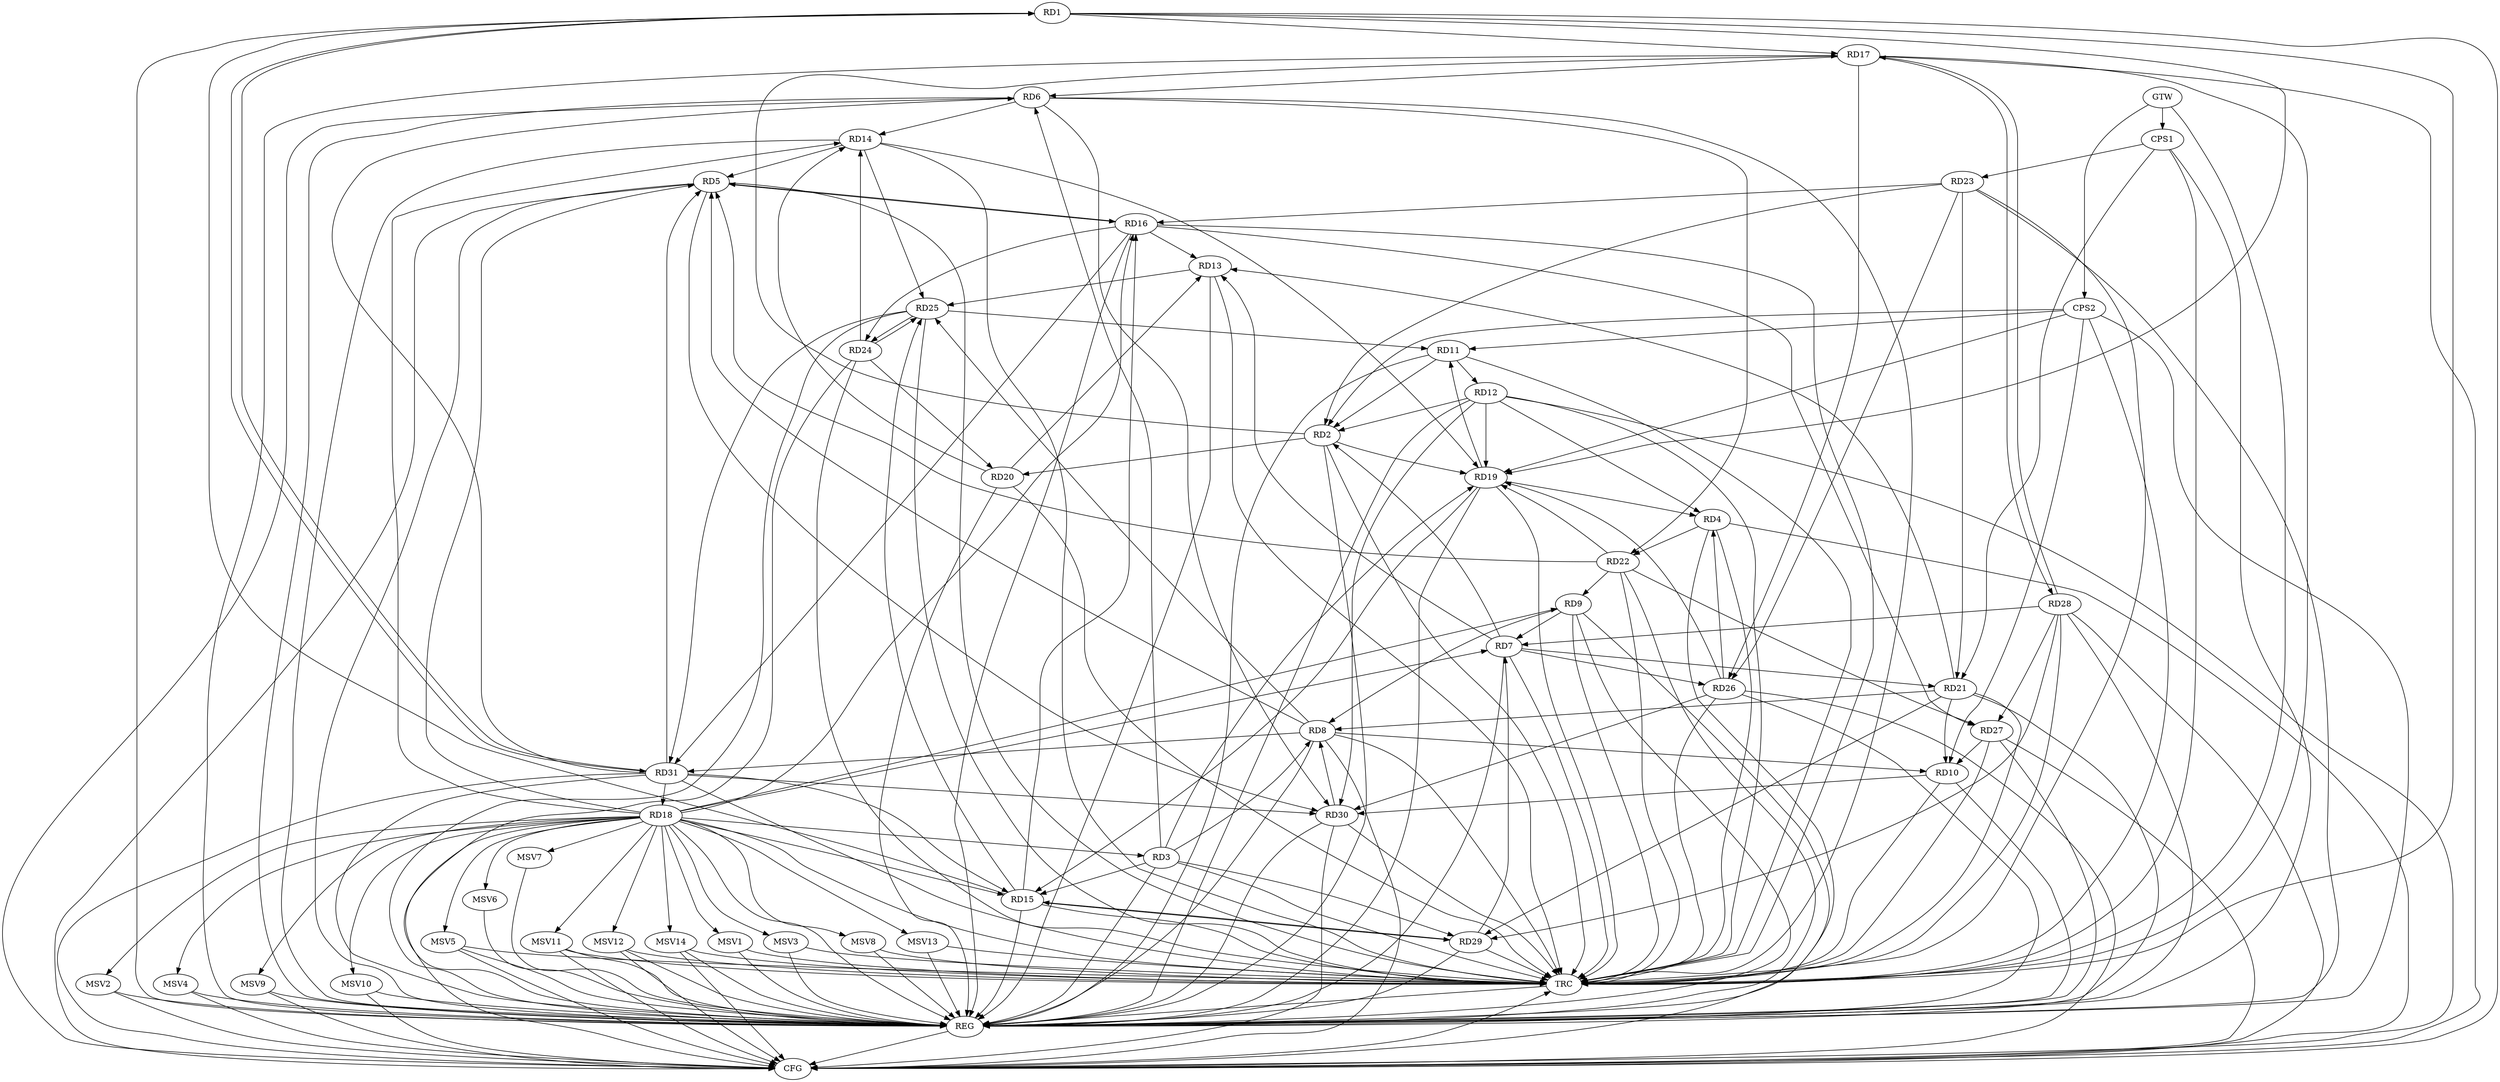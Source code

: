 strict digraph G {
  RD1 [ label="RD1" ];
  RD2 [ label="RD2" ];
  RD3 [ label="RD3" ];
  RD4 [ label="RD4" ];
  RD5 [ label="RD5" ];
  RD6 [ label="RD6" ];
  RD7 [ label="RD7" ];
  RD8 [ label="RD8" ];
  RD9 [ label="RD9" ];
  RD10 [ label="RD10" ];
  RD11 [ label="RD11" ];
  RD12 [ label="RD12" ];
  RD13 [ label="RD13" ];
  RD14 [ label="RD14" ];
  RD15 [ label="RD15" ];
  RD16 [ label="RD16" ];
  RD17 [ label="RD17" ];
  RD18 [ label="RD18" ];
  RD19 [ label="RD19" ];
  RD20 [ label="RD20" ];
  RD21 [ label="RD21" ];
  RD22 [ label="RD22" ];
  RD23 [ label="RD23" ];
  RD24 [ label="RD24" ];
  RD25 [ label="RD25" ];
  RD26 [ label="RD26" ];
  RD27 [ label="RD27" ];
  RD28 [ label="RD28" ];
  RD29 [ label="RD29" ];
  RD30 [ label="RD30" ];
  RD31 [ label="RD31" ];
  CPS1 [ label="CPS1" ];
  CPS2 [ label="CPS2" ];
  GTW [ label="GTW" ];
  REG [ label="REG" ];
  CFG [ label="CFG" ];
  TRC [ label="TRC" ];
  MSV1 [ label="MSV1" ];
  MSV2 [ label="MSV2" ];
  MSV3 [ label="MSV3" ];
  MSV4 [ label="MSV4" ];
  MSV5 [ label="MSV5" ];
  MSV6 [ label="MSV6" ];
  MSV7 [ label="MSV7" ];
  MSV8 [ label="MSV8" ];
  MSV9 [ label="MSV9" ];
  MSV10 [ label="MSV10" ];
  MSV11 [ label="MSV11" ];
  MSV12 [ label="MSV12" ];
  MSV13 [ label="MSV13" ];
  MSV14 [ label="MSV14" ];
  RD15 -> RD1;
  RD1 -> RD17;
  RD1 -> RD19;
  RD1 -> RD31;
  RD31 -> RD1;
  RD7 -> RD2;
  RD11 -> RD2;
  RD12 -> RD2;
  RD2 -> RD17;
  RD2 -> RD19;
  RD2 -> RD20;
  RD23 -> RD2;
  RD3 -> RD6;
  RD3 -> RD8;
  RD3 -> RD15;
  RD18 -> RD3;
  RD3 -> RD19;
  RD3 -> RD29;
  RD12 -> RD4;
  RD19 -> RD4;
  RD4 -> RD22;
  RD26 -> RD4;
  RD8 -> RD5;
  RD14 -> RD5;
  RD5 -> RD16;
  RD16 -> RD5;
  RD18 -> RD5;
  RD22 -> RD5;
  RD5 -> RD30;
  RD31 -> RD5;
  RD6 -> RD14;
  RD17 -> RD6;
  RD6 -> RD22;
  RD6 -> RD30;
  RD31 -> RD6;
  RD9 -> RD7;
  RD7 -> RD13;
  RD18 -> RD7;
  RD7 -> RD21;
  RD7 -> RD26;
  RD28 -> RD7;
  RD29 -> RD7;
  RD9 -> RD8;
  RD8 -> RD10;
  RD21 -> RD8;
  RD8 -> RD25;
  RD30 -> RD8;
  RD8 -> RD31;
  RD18 -> RD9;
  RD22 -> RD9;
  RD21 -> RD10;
  RD27 -> RD10;
  RD10 -> RD30;
  RD11 -> RD12;
  RD19 -> RD11;
  RD25 -> RD11;
  RD12 -> RD19;
  RD12 -> RD30;
  RD16 -> RD13;
  RD20 -> RD13;
  RD21 -> RD13;
  RD13 -> RD25;
  RD18 -> RD14;
  RD14 -> RD19;
  RD20 -> RD14;
  RD24 -> RD14;
  RD14 -> RD25;
  RD15 -> RD16;
  RD18 -> RD15;
  RD19 -> RD15;
  RD15 -> RD25;
  RD15 -> RD29;
  RD29 -> RD15;
  RD31 -> RD15;
  RD18 -> RD16;
  RD23 -> RD16;
  RD16 -> RD24;
  RD16 -> RD27;
  RD16 -> RD31;
  RD17 -> RD26;
  RD17 -> RD28;
  RD28 -> RD17;
  RD31 -> RD18;
  RD22 -> RD19;
  RD26 -> RD19;
  RD24 -> RD20;
  RD23 -> RD21;
  RD21 -> RD29;
  RD22 -> RD27;
  RD23 -> RD26;
  RD24 -> RD25;
  RD25 -> RD24;
  RD25 -> RD31;
  RD26 -> RD30;
  RD28 -> RD27;
  RD28 -> RD29;
  RD31 -> RD30;
  CPS1 -> RD23;
  CPS1 -> RD21;
  CPS2 -> RD11;
  CPS2 -> RD19;
  CPS2 -> RD10;
  CPS2 -> RD2;
  GTW -> CPS1;
  GTW -> CPS2;
  RD1 -> REG;
  RD2 -> REG;
  RD3 -> REG;
  RD4 -> REG;
  RD5 -> REG;
  RD6 -> REG;
  RD7 -> REG;
  RD8 -> REG;
  RD9 -> REG;
  RD10 -> REG;
  RD11 -> REG;
  RD12 -> REG;
  RD13 -> REG;
  RD14 -> REG;
  RD15 -> REG;
  RD16 -> REG;
  RD17 -> REG;
  RD18 -> REG;
  RD19 -> REG;
  RD20 -> REG;
  RD21 -> REG;
  RD22 -> REG;
  RD23 -> REG;
  RD24 -> REG;
  RD25 -> REG;
  RD26 -> REG;
  RD27 -> REG;
  RD28 -> REG;
  RD29 -> REG;
  RD30 -> REG;
  RD31 -> REG;
  CPS1 -> REG;
  CPS2 -> REG;
  RD4 -> CFG;
  RD17 -> CFG;
  RD28 -> CFG;
  RD6 -> CFG;
  RD8 -> CFG;
  RD1 -> CFG;
  RD26 -> CFG;
  RD12 -> CFG;
  RD31 -> CFG;
  RD5 -> CFG;
  RD30 -> CFG;
  RD18 -> CFG;
  RD27 -> CFG;
  RD9 -> CFG;
  REG -> CFG;
  RD1 -> TRC;
  RD2 -> TRC;
  RD3 -> TRC;
  RD4 -> TRC;
  RD5 -> TRC;
  RD6 -> TRC;
  RD7 -> TRC;
  RD8 -> TRC;
  RD9 -> TRC;
  RD10 -> TRC;
  RD11 -> TRC;
  RD12 -> TRC;
  RD13 -> TRC;
  RD14 -> TRC;
  RD15 -> TRC;
  RD16 -> TRC;
  RD17 -> TRC;
  RD18 -> TRC;
  RD19 -> TRC;
  RD20 -> TRC;
  RD21 -> TRC;
  RD22 -> TRC;
  RD23 -> TRC;
  RD24 -> TRC;
  RD25 -> TRC;
  RD26 -> TRC;
  RD27 -> TRC;
  RD28 -> TRC;
  RD29 -> TRC;
  RD30 -> TRC;
  RD31 -> TRC;
  CPS1 -> TRC;
  CPS2 -> TRC;
  GTW -> TRC;
  CFG -> TRC;
  TRC -> REG;
  RD18 -> MSV1;
  MSV1 -> REG;
  MSV1 -> TRC;
  RD18 -> MSV2;
  MSV2 -> REG;
  MSV2 -> CFG;
  RD18 -> MSV3;
  RD18 -> MSV4;
  MSV3 -> REG;
  MSV3 -> TRC;
  MSV4 -> REG;
  MSV4 -> CFG;
  RD18 -> MSV5;
  RD18 -> MSV6;
  MSV5 -> REG;
  MSV5 -> TRC;
  MSV5 -> CFG;
  MSV6 -> REG;
  RD18 -> MSV7;
  MSV7 -> REG;
  RD18 -> MSV8;
  MSV8 -> REG;
  MSV8 -> TRC;
  RD18 -> MSV9;
  MSV9 -> REG;
  MSV9 -> CFG;
  RD18 -> MSV10;
  RD18 -> MSV11;
  RD18 -> MSV12;
  RD18 -> MSV13;
  MSV10 -> REG;
  MSV10 -> CFG;
  MSV11 -> REG;
  MSV11 -> TRC;
  MSV11 -> CFG;
  MSV12 -> REG;
  MSV12 -> TRC;
  MSV12 -> CFG;
  MSV13 -> REG;
  MSV13 -> TRC;
  RD18 -> MSV14;
  MSV14 -> REG;
  MSV14 -> TRC;
  MSV14 -> CFG;
}
